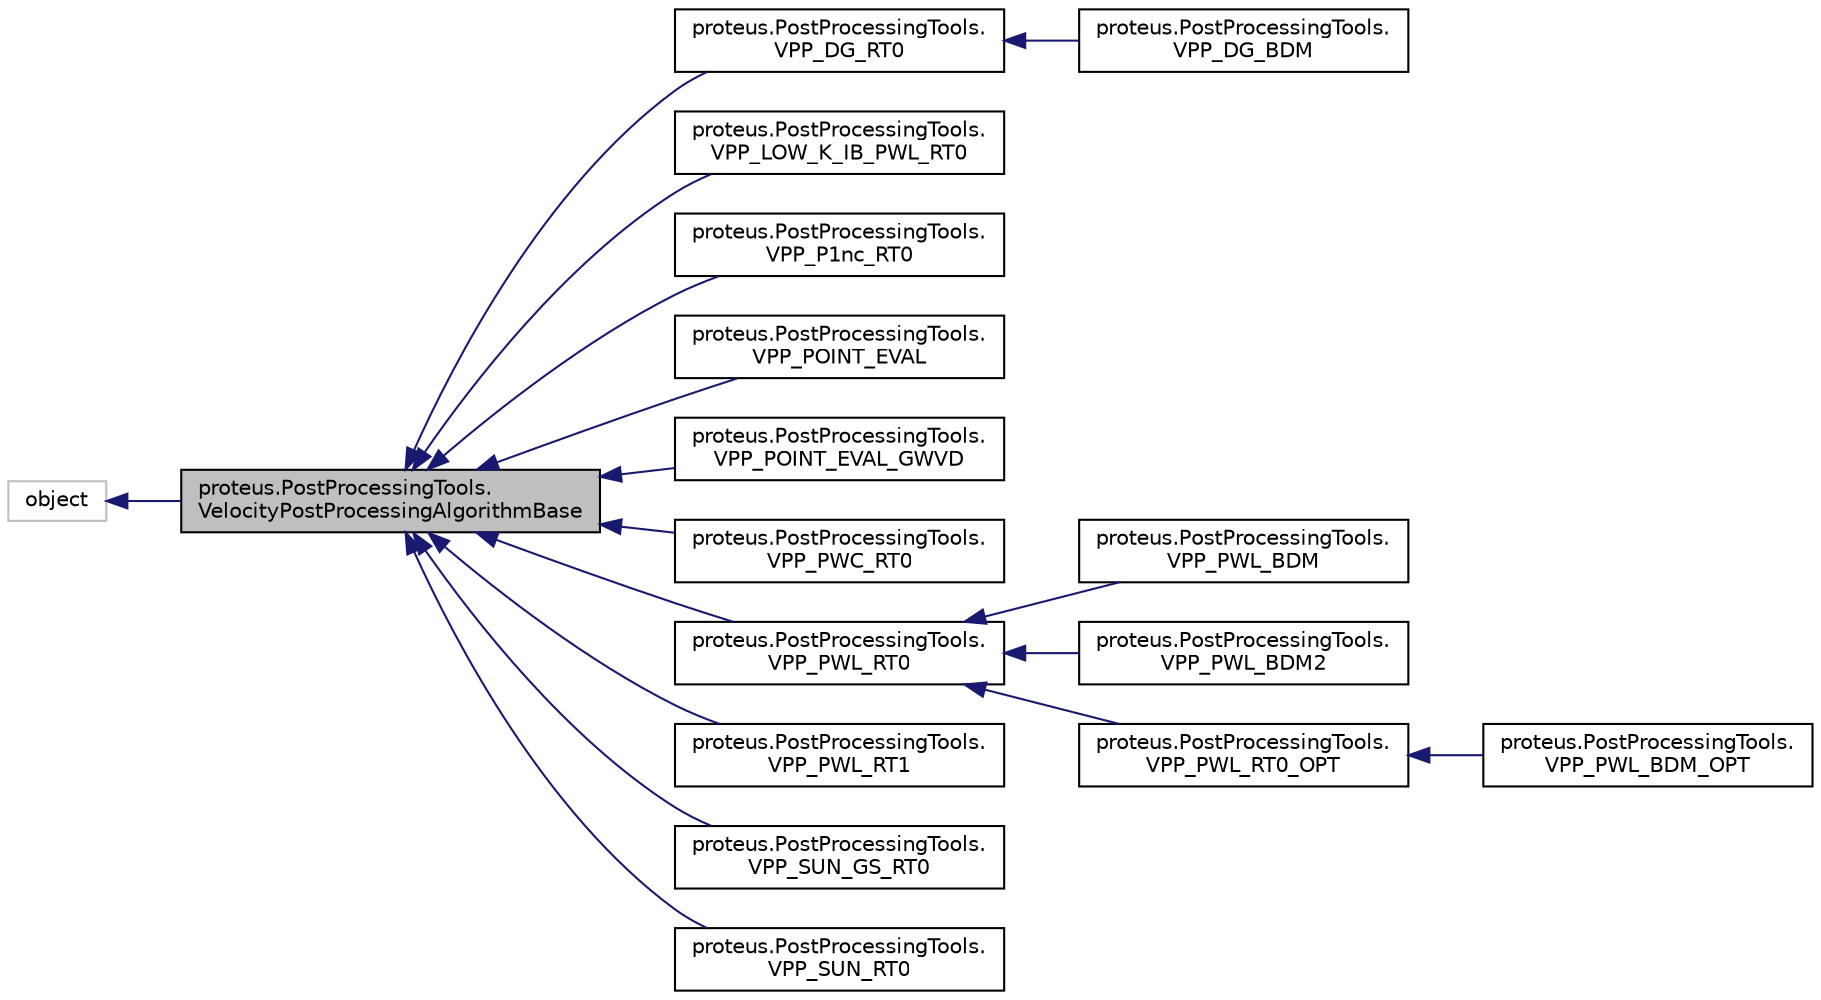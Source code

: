 digraph "proteus.PostProcessingTools.VelocityPostProcessingAlgorithmBase"
{
 // LATEX_PDF_SIZE
  edge [fontname="Helvetica",fontsize="10",labelfontname="Helvetica",labelfontsize="10"];
  node [fontname="Helvetica",fontsize="10",shape=record];
  rankdir="LR";
  Node1 [label="proteus.PostProcessingTools.\lVelocityPostProcessingAlgorithmBase",height=0.2,width=0.4,color="black", fillcolor="grey75", style="filled", fontcolor="black",tooltip="begin pulling out different velocity cases into separate classes to make this more manageable"];
  Node2 -> Node1 [dir="back",color="midnightblue",fontsize="10",style="solid",fontname="Helvetica"];
  Node2 [label="object",height=0.2,width=0.4,color="grey75", fillcolor="white", style="filled",tooltip=" "];
  Node1 -> Node3 [dir="back",color="midnightblue",fontsize="10",style="solid",fontname="Helvetica"];
  Node3 [label="proteus.PostProcessingTools.\lVPP_DG_RT0",height=0.2,width=0.4,color="black", fillcolor="white", style="filled",URL="$df/dd9/classproteus_1_1PostProcessingTools_1_1VPP__DG__RT0.html",tooltip=" "];
  Node3 -> Node4 [dir="back",color="midnightblue",fontsize="10",style="solid",fontname="Helvetica"];
  Node4 [label="proteus.PostProcessingTools.\lVPP_DG_BDM",height=0.2,width=0.4,color="black", fillcolor="white", style="filled",URL="$dd/d86/classproteus_1_1PostProcessingTools_1_1VPP__DG__BDM.html",tooltip=" "];
  Node1 -> Node5 [dir="back",color="midnightblue",fontsize="10",style="solid",fontname="Helvetica"];
  Node5 [label="proteus.PostProcessingTools.\lVPP_LOW_K_IB_PWL_RT0",height=0.2,width=0.4,color="black", fillcolor="white", style="filled",URL="$dc/daf/classproteus_1_1PostProcessingTools_1_1VPP__LOW__K__IB__PWL__RT0.html",tooltip=" "];
  Node1 -> Node6 [dir="back",color="midnightblue",fontsize="10",style="solid",fontname="Helvetica"];
  Node6 [label="proteus.PostProcessingTools.\lVPP_P1nc_RT0",height=0.2,width=0.4,color="black", fillcolor="white", style="filled",URL="$df/d15/classproteus_1_1PostProcessingTools_1_1VPP__P1nc__RT0.html",tooltip=" "];
  Node1 -> Node7 [dir="back",color="midnightblue",fontsize="10",style="solid",fontname="Helvetica"];
  Node7 [label="proteus.PostProcessingTools.\lVPP_POINT_EVAL",height=0.2,width=0.4,color="black", fillcolor="white", style="filled",URL="$da/dd6/classproteus_1_1PostProcessingTools_1_1VPP__POINT__EVAL.html",tooltip=" "];
  Node1 -> Node8 [dir="back",color="midnightblue",fontsize="10",style="solid",fontname="Helvetica"];
  Node8 [label="proteus.PostProcessingTools.\lVPP_POINT_EVAL_GWVD",height=0.2,width=0.4,color="black", fillcolor="white", style="filled",URL="$d5/dcf/classproteus_1_1PostProcessingTools_1_1VPP__POINT__EVAL__GWVD.html",tooltip=" "];
  Node1 -> Node9 [dir="back",color="midnightblue",fontsize="10",style="solid",fontname="Helvetica"];
  Node9 [label="proteus.PostProcessingTools.\lVPP_PWC_RT0",height=0.2,width=0.4,color="black", fillcolor="white", style="filled",URL="$da/d93/classproteus_1_1PostProcessingTools_1_1VPP__PWC__RT0.html",tooltip=" "];
  Node1 -> Node10 [dir="back",color="midnightblue",fontsize="10",style="solid",fontname="Helvetica"];
  Node10 [label="proteus.PostProcessingTools.\lVPP_PWL_RT0",height=0.2,width=0.4,color="black", fillcolor="white", style="filled",URL="$d3/d48/classproteus_1_1PostProcessingTools_1_1VPP__PWL__RT0.html",tooltip=" "];
  Node10 -> Node11 [dir="back",color="midnightblue",fontsize="10",style="solid",fontname="Helvetica"];
  Node11 [label="proteus.PostProcessingTools.\lVPP_PWL_BDM",height=0.2,width=0.4,color="black", fillcolor="white", style="filled",URL="$d6/d89/classproteus_1_1PostProcessingTools_1_1VPP__PWL__BDM.html",tooltip=" "];
  Node10 -> Node12 [dir="back",color="midnightblue",fontsize="10",style="solid",fontname="Helvetica"];
  Node12 [label="proteus.PostProcessingTools.\lVPP_PWL_BDM2",height=0.2,width=0.4,color="black", fillcolor="white", style="filled",URL="$d9/d3c/classproteus_1_1PostProcessingTools_1_1VPP__PWL__BDM2.html",tooltip=" "];
  Node10 -> Node13 [dir="back",color="midnightblue",fontsize="10",style="solid",fontname="Helvetica"];
  Node13 [label="proteus.PostProcessingTools.\lVPP_PWL_RT0_OPT",height=0.2,width=0.4,color="black", fillcolor="white", style="filled",URL="$d7/df7/classproteus_1_1PostProcessingTools_1_1VPP__PWL__RT0__OPT.html",tooltip=" "];
  Node13 -> Node14 [dir="back",color="midnightblue",fontsize="10",style="solid",fontname="Helvetica"];
  Node14 [label="proteus.PostProcessingTools.\lVPP_PWL_BDM_OPT",height=0.2,width=0.4,color="black", fillcolor="white", style="filled",URL="$d4/d61/classproteus_1_1PostProcessingTools_1_1VPP__PWL__BDM__OPT.html",tooltip=" "];
  Node1 -> Node15 [dir="back",color="midnightblue",fontsize="10",style="solid",fontname="Helvetica"];
  Node15 [label="proteus.PostProcessingTools.\lVPP_PWL_RT1",height=0.2,width=0.4,color="black", fillcolor="white", style="filled",URL="$d2/d2c/classproteus_1_1PostProcessingTools_1_1VPP__PWL__RT1.html",tooltip=" "];
  Node1 -> Node16 [dir="back",color="midnightblue",fontsize="10",style="solid",fontname="Helvetica"];
  Node16 [label="proteus.PostProcessingTools.\lVPP_SUN_GS_RT0",height=0.2,width=0.4,color="black", fillcolor="white", style="filled",URL="$d0/ddf/classproteus_1_1PostProcessingTools_1_1VPP__SUN__GS__RT0.html",tooltip=" "];
  Node1 -> Node17 [dir="back",color="midnightblue",fontsize="10",style="solid",fontname="Helvetica"];
  Node17 [label="proteus.PostProcessingTools.\lVPP_SUN_RT0",height=0.2,width=0.4,color="black", fillcolor="white", style="filled",URL="$db/d45/classproteus_1_1PostProcessingTools_1_1VPP__SUN__RT0.html",tooltip=" "];
}

